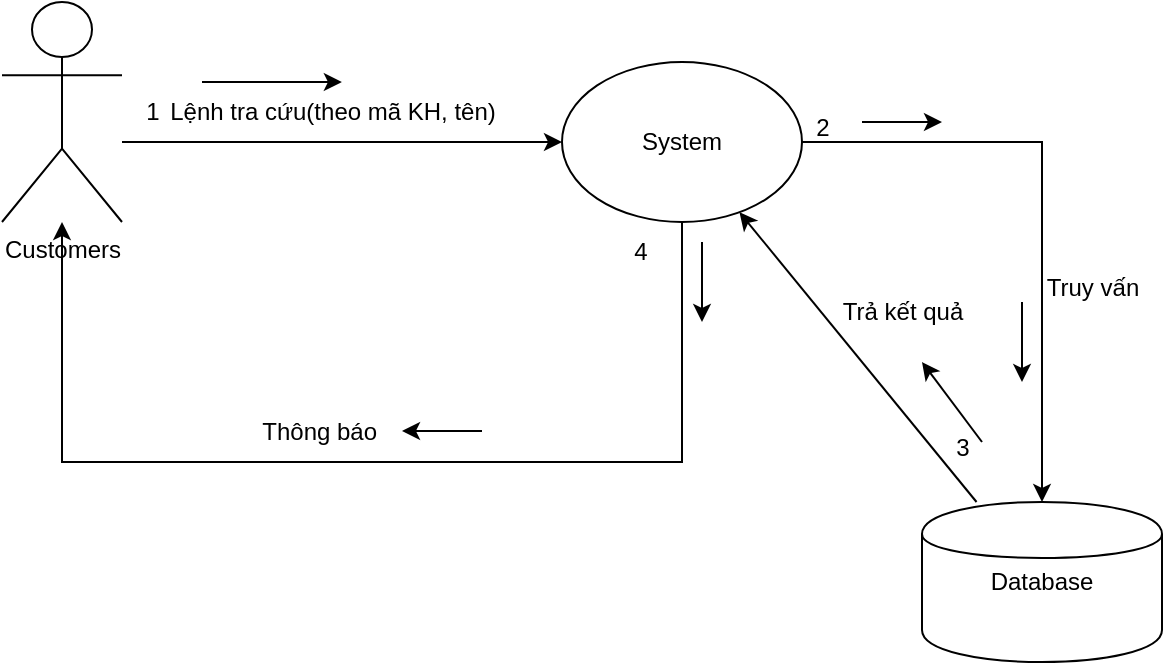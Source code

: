 <mxfile version="27.0.3">
  <diagram name="Trang-1" id="r5VF2pQM59_x0DJw0jBS">
    <mxGraphModel dx="1227" dy="606" grid="1" gridSize="10" guides="1" tooltips="1" connect="1" arrows="1" fold="1" page="1" pageScale="1" pageWidth="827" pageHeight="1169" math="0" shadow="0">
      <root>
        <mxCell id="0" />
        <mxCell id="1" parent="0" />
        <mxCell id="nW4WPklaFHgn0i59weAh-7" style="edgeStyle=orthogonalEdgeStyle;rounded=0;orthogonalLoop=1;jettySize=auto;html=1;entryX=0;entryY=0.5;entryDx=0;entryDy=0;" edge="1" parent="1" source="nW4WPklaFHgn0i59weAh-1" target="nW4WPklaFHgn0i59weAh-5">
          <mxGeometry relative="1" as="geometry">
            <Array as="points">
              <mxPoint x="190" y="160" />
              <mxPoint x="190" y="160" />
            </Array>
          </mxGeometry>
        </mxCell>
        <mxCell id="nW4WPklaFHgn0i59weAh-1" value="Customers&lt;div&gt;&lt;br&gt;&lt;/div&gt;" style="shape=umlActor;verticalLabelPosition=bottom;verticalAlign=top;html=1;outlineConnect=0;" vertex="1" parent="1">
          <mxGeometry x="80" y="90" width="60" height="110" as="geometry" />
        </mxCell>
        <mxCell id="nW4WPklaFHgn0i59weAh-10" style="edgeStyle=orthogonalEdgeStyle;rounded=0;orthogonalLoop=1;jettySize=auto;html=1;entryX=0.5;entryY=0;entryDx=0;entryDy=0;" edge="1" parent="1" source="nW4WPklaFHgn0i59weAh-5" target="nW4WPklaFHgn0i59weAh-6">
          <mxGeometry relative="1" as="geometry" />
        </mxCell>
        <mxCell id="nW4WPklaFHgn0i59weAh-18" style="edgeStyle=orthogonalEdgeStyle;rounded=0;orthogonalLoop=1;jettySize=auto;html=1;exitX=0.5;exitY=1;exitDx=0;exitDy=0;" edge="1" parent="1" source="nW4WPklaFHgn0i59weAh-5" target="nW4WPklaFHgn0i59weAh-1">
          <mxGeometry relative="1" as="geometry">
            <Array as="points">
              <mxPoint x="420" y="320" />
              <mxPoint x="110" y="320" />
            </Array>
          </mxGeometry>
        </mxCell>
        <mxCell id="nW4WPklaFHgn0i59weAh-5" value="System" style="ellipse;whiteSpace=wrap;html=1;" vertex="1" parent="1">
          <mxGeometry x="360" y="120" width="120" height="80" as="geometry" />
        </mxCell>
        <mxCell id="nW4WPklaFHgn0i59weAh-15" style="rounded=0;orthogonalLoop=1;jettySize=auto;html=1;" edge="1" parent="1" source="nW4WPklaFHgn0i59weAh-6" target="nW4WPklaFHgn0i59weAh-5">
          <mxGeometry relative="1" as="geometry" />
        </mxCell>
        <mxCell id="nW4WPklaFHgn0i59weAh-6" value="Database" style="shape=cylinder;whiteSpace=wrap;html=1;" vertex="1" parent="1">
          <mxGeometry x="540" y="340" width="120" height="80" as="geometry" />
        </mxCell>
        <mxCell id="nW4WPklaFHgn0i59weAh-8" value="1" style="text;html=1;align=center;verticalAlign=middle;resizable=0;points=[];autosize=1;strokeColor=none;fillColor=none;" vertex="1" parent="1">
          <mxGeometry x="140" y="130" width="30" height="30" as="geometry" />
        </mxCell>
        <mxCell id="nW4WPklaFHgn0i59weAh-9" value="Lệnh tra cứu(theo mã KH, tên)" style="text;html=1;align=center;verticalAlign=middle;resizable=0;points=[];autosize=1;strokeColor=none;fillColor=none;" vertex="1" parent="1">
          <mxGeometry x="150" y="130" width="190" height="30" as="geometry" />
        </mxCell>
        <mxCell id="nW4WPklaFHgn0i59weAh-11" value="" style="endArrow=classic;html=1;rounded=0;entryX=0.526;entryY=0;entryDx=0;entryDy=0;entryPerimeter=0;" edge="1" parent="1" target="nW4WPklaFHgn0i59weAh-9">
          <mxGeometry width="50" height="50" relative="1" as="geometry">
            <mxPoint x="180" y="130" as="sourcePoint" />
            <mxPoint x="230" y="80" as="targetPoint" />
          </mxGeometry>
        </mxCell>
        <mxCell id="nW4WPklaFHgn0i59weAh-12" value="Truy vấn" style="text;html=1;align=center;verticalAlign=middle;resizable=0;points=[];autosize=1;strokeColor=none;fillColor=none;" vertex="1" parent="1">
          <mxGeometry x="590" y="218" width="70" height="30" as="geometry" />
        </mxCell>
        <mxCell id="nW4WPklaFHgn0i59weAh-13" value="" style="endArrow=classic;html=1;rounded=0;" edge="1" parent="1">
          <mxGeometry width="50" height="50" relative="1" as="geometry">
            <mxPoint x="510" y="150" as="sourcePoint" />
            <mxPoint x="550" y="150" as="targetPoint" />
          </mxGeometry>
        </mxCell>
        <mxCell id="nW4WPklaFHgn0i59weAh-14" value="" style="endArrow=classic;html=1;rounded=0;" edge="1" parent="1">
          <mxGeometry width="50" height="50" relative="1" as="geometry">
            <mxPoint x="590" y="240" as="sourcePoint" />
            <mxPoint x="590" y="280" as="targetPoint" />
          </mxGeometry>
        </mxCell>
        <mxCell id="nW4WPklaFHgn0i59weAh-16" value="" style="endArrow=classic;html=1;rounded=0;" edge="1" parent="1">
          <mxGeometry width="50" height="50" relative="1" as="geometry">
            <mxPoint x="570" y="310" as="sourcePoint" />
            <mxPoint x="540" y="270" as="targetPoint" />
          </mxGeometry>
        </mxCell>
        <mxCell id="nW4WPklaFHgn0i59weAh-17" value="Trả kết quả" style="text;html=1;align=center;verticalAlign=middle;resizable=0;points=[];autosize=1;strokeColor=none;fillColor=none;" vertex="1" parent="1">
          <mxGeometry x="490" y="230" width="80" height="30" as="geometry" />
        </mxCell>
        <mxCell id="nW4WPklaFHgn0i59weAh-19" value="2" style="text;html=1;align=center;verticalAlign=middle;resizable=0;points=[];autosize=1;strokeColor=none;fillColor=none;" vertex="1" parent="1">
          <mxGeometry x="475" y="138" width="30" height="30" as="geometry" />
        </mxCell>
        <mxCell id="nW4WPklaFHgn0i59weAh-20" value="3" style="text;html=1;align=center;verticalAlign=middle;resizable=0;points=[];autosize=1;strokeColor=none;fillColor=none;" vertex="1" parent="1">
          <mxGeometry x="545" y="298" width="30" height="30" as="geometry" />
        </mxCell>
        <mxCell id="nW4WPklaFHgn0i59weAh-21" value="4" style="text;html=1;align=center;verticalAlign=middle;resizable=0;points=[];autosize=1;strokeColor=none;fillColor=none;" vertex="1" parent="1">
          <mxGeometry x="384" y="200" width="30" height="30" as="geometry" />
        </mxCell>
        <mxCell id="nW4WPklaFHgn0i59weAh-22" value="Thông báo&amp;nbsp;" style="text;html=1;align=center;verticalAlign=middle;resizable=0;points=[];autosize=1;strokeColor=none;fillColor=none;" vertex="1" parent="1">
          <mxGeometry x="200" y="290" width="80" height="30" as="geometry" />
        </mxCell>
        <mxCell id="nW4WPklaFHgn0i59weAh-23" value="" style="endArrow=classic;html=1;rounded=0;" edge="1" parent="1">
          <mxGeometry width="50" height="50" relative="1" as="geometry">
            <mxPoint x="430" y="210" as="sourcePoint" />
            <mxPoint x="430" y="250" as="targetPoint" />
          </mxGeometry>
        </mxCell>
        <mxCell id="nW4WPklaFHgn0i59weAh-24" value="" style="endArrow=classic;html=1;rounded=0;" edge="1" parent="1">
          <mxGeometry width="50" height="50" relative="1" as="geometry">
            <mxPoint x="320" y="304.5" as="sourcePoint" />
            <mxPoint x="280" y="304.5" as="targetPoint" />
          </mxGeometry>
        </mxCell>
      </root>
    </mxGraphModel>
  </diagram>
</mxfile>
